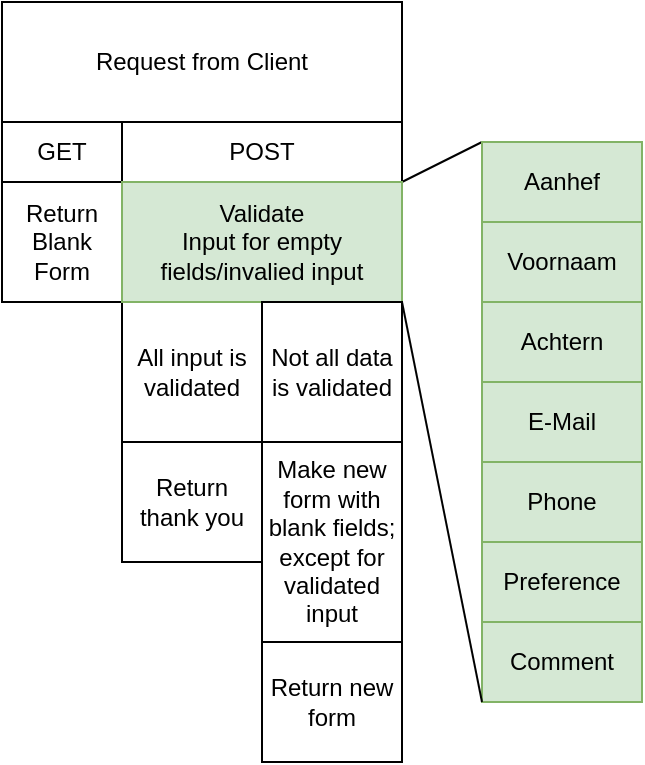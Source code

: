 <mxfile>
    <diagram id="C2BC5V0BKu1p7kIqkj0g" name="Page-1">
        <mxGraphModel dx="578" dy="798" grid="1" gridSize="10" guides="1" tooltips="1" connect="1" arrows="1" fold="1" page="1" pageScale="1" pageWidth="850" pageHeight="1100" math="0" shadow="0">
            <root>
                <mxCell id="0"/>
                <mxCell id="1" parent="0"/>
                <mxCell id="2" value="Request from Client" style="whiteSpace=wrap;html=1;" vertex="1" parent="1">
                    <mxGeometry x="160" y="10" width="200" height="60" as="geometry"/>
                </mxCell>
                <mxCell id="13" style="edgeStyle=none;html=1;entryX=0.5;entryY=0;entryDx=0;entryDy=0;exitX=0.5;exitY=1;exitDx=0;exitDy=0;" edge="1" parent="1" source="6" target="12">
                    <mxGeometry relative="1" as="geometry"/>
                </mxCell>
                <mxCell id="6" value="GET" style="whiteSpace=wrap;html=1;" vertex="1" parent="1">
                    <mxGeometry x="160" y="70" width="60" height="30" as="geometry"/>
                </mxCell>
                <mxCell id="36" style="edgeStyle=none;html=1;exitX=1;exitY=1;exitDx=0;exitDy=0;entryX=0;entryY=0;entryDx=0;entryDy=0;endArrow=none;endFill=0;" edge="1" parent="1" source="7" target="18">
                    <mxGeometry relative="1" as="geometry"/>
                </mxCell>
                <mxCell id="7" value="POST" style="whiteSpace=wrap;html=1;" vertex="1" parent="1">
                    <mxGeometry x="220" y="70" width="140" height="30" as="geometry"/>
                </mxCell>
                <mxCell id="12" value="Return Blank Form" style="whiteSpace=wrap;html=1;" vertex="1" parent="1">
                    <mxGeometry x="160" y="100" width="60" height="60" as="geometry"/>
                </mxCell>
                <mxCell id="14" value="All input is validated" style="whiteSpace=wrap;html=1;" vertex="1" parent="1">
                    <mxGeometry x="220" y="160" width="70" height="70" as="geometry"/>
                </mxCell>
                <mxCell id="16" value="Return thank you" style="whiteSpace=wrap;html=1;" vertex="1" parent="1">
                    <mxGeometry x="220" y="230" width="70" height="60" as="geometry"/>
                </mxCell>
                <mxCell id="18" value="Aanhef" style="whiteSpace=wrap;html=1;fillColor=#d5e8d4;strokeColor=#82b366;" vertex="1" parent="1">
                    <mxGeometry x="400" y="80" width="80" height="40" as="geometry"/>
                </mxCell>
                <mxCell id="20" value="Make new form with blank fields; except for validated input" style="whiteSpace=wrap;html=1;" vertex="1" parent="1">
                    <mxGeometry x="290" y="230" width="70" height="100" as="geometry"/>
                </mxCell>
                <mxCell id="21" value="Return new form" style="whiteSpace=wrap;html=1;" vertex="1" parent="1">
                    <mxGeometry x="290" y="330" width="70" height="60" as="geometry"/>
                </mxCell>
                <mxCell id="23" value="Validate&lt;br&gt;Input for empty fields/invalied input" style="whiteSpace=wrap;html=1;fillColor=#d5e8d4;strokeColor=#82b366;" vertex="1" parent="1">
                    <mxGeometry x="220" y="100" width="140" height="60" as="geometry"/>
                </mxCell>
                <mxCell id="26" value="Voornaam" style="whiteSpace=wrap;html=1;fillColor=#d5e8d4;strokeColor=#82b366;" vertex="1" parent="1">
                    <mxGeometry x="400" y="120" width="80" height="40" as="geometry"/>
                </mxCell>
                <mxCell id="27" value="Achtern" style="whiteSpace=wrap;html=1;fillColor=#d5e8d4;strokeColor=#82b366;" vertex="1" parent="1">
                    <mxGeometry x="400" y="160" width="80" height="40" as="geometry"/>
                </mxCell>
                <mxCell id="28" value="E-Mail" style="whiteSpace=wrap;html=1;fillColor=#d5e8d4;strokeColor=#82b366;" vertex="1" parent="1">
                    <mxGeometry x="400" y="200" width="80" height="40" as="geometry"/>
                </mxCell>
                <mxCell id="29" value="Phone" style="whiteSpace=wrap;html=1;fillColor=#d5e8d4;strokeColor=#82b366;" vertex="1" parent="1">
                    <mxGeometry x="400" y="240" width="80" height="40" as="geometry"/>
                </mxCell>
                <mxCell id="30" value="Preference" style="whiteSpace=wrap;html=1;fillColor=#d5e8d4;strokeColor=#82b366;" vertex="1" parent="1">
                    <mxGeometry x="400" y="280" width="80" height="40" as="geometry"/>
                </mxCell>
                <mxCell id="31" value="Comment" style="whiteSpace=wrap;html=1;fillColor=#d5e8d4;strokeColor=#82b366;" vertex="1" parent="1">
                    <mxGeometry x="400" y="320" width="80" height="40" as="geometry"/>
                </mxCell>
                <mxCell id="33" value="Not all data is validated" style="whiteSpace=wrap;html=1;" vertex="1" parent="1">
                    <mxGeometry x="290" y="160" width="70" height="70" as="geometry"/>
                </mxCell>
                <mxCell id="39" style="edgeStyle=none;html=1;exitX=1;exitY=0;exitDx=0;exitDy=0;entryX=0;entryY=1;entryDx=0;entryDy=0;endArrow=none;endFill=0;" edge="1" parent="1" source="33" target="31">
                    <mxGeometry relative="1" as="geometry">
                        <mxPoint x="370" y="110" as="sourcePoint"/>
                        <mxPoint x="410" y="90" as="targetPoint"/>
                    </mxGeometry>
                </mxCell>
            </root>
        </mxGraphModel>
    </diagram>
</mxfile>